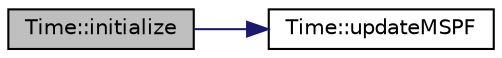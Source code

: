 digraph "Time::initialize"
{
 // INTERACTIVE_SVG=YES
 // LATEX_PDF_SIZE
  edge [fontname="Helvetica",fontsize="10",labelfontname="Helvetica",labelfontsize="10"];
  node [fontname="Helvetica",fontsize="10",shape=record];
  rankdir="LR";
  Node1 [label="Time::initialize",height=0.2,width=0.4,color="black", fillcolor="grey75", style="filled", fontcolor="black",tooltip=" "];
  Node1 -> Node2 [color="midnightblue",fontsize="10",style="solid",fontname="Helvetica"];
  Node2 [label="Time::updateMSPF",height=0.2,width=0.4,color="black", fillcolor="white", style="filled",URL="$d6/d2c/class_time.html#a089fcc68cf0abf755c27e575a0f402be",tooltip=" "];
}
